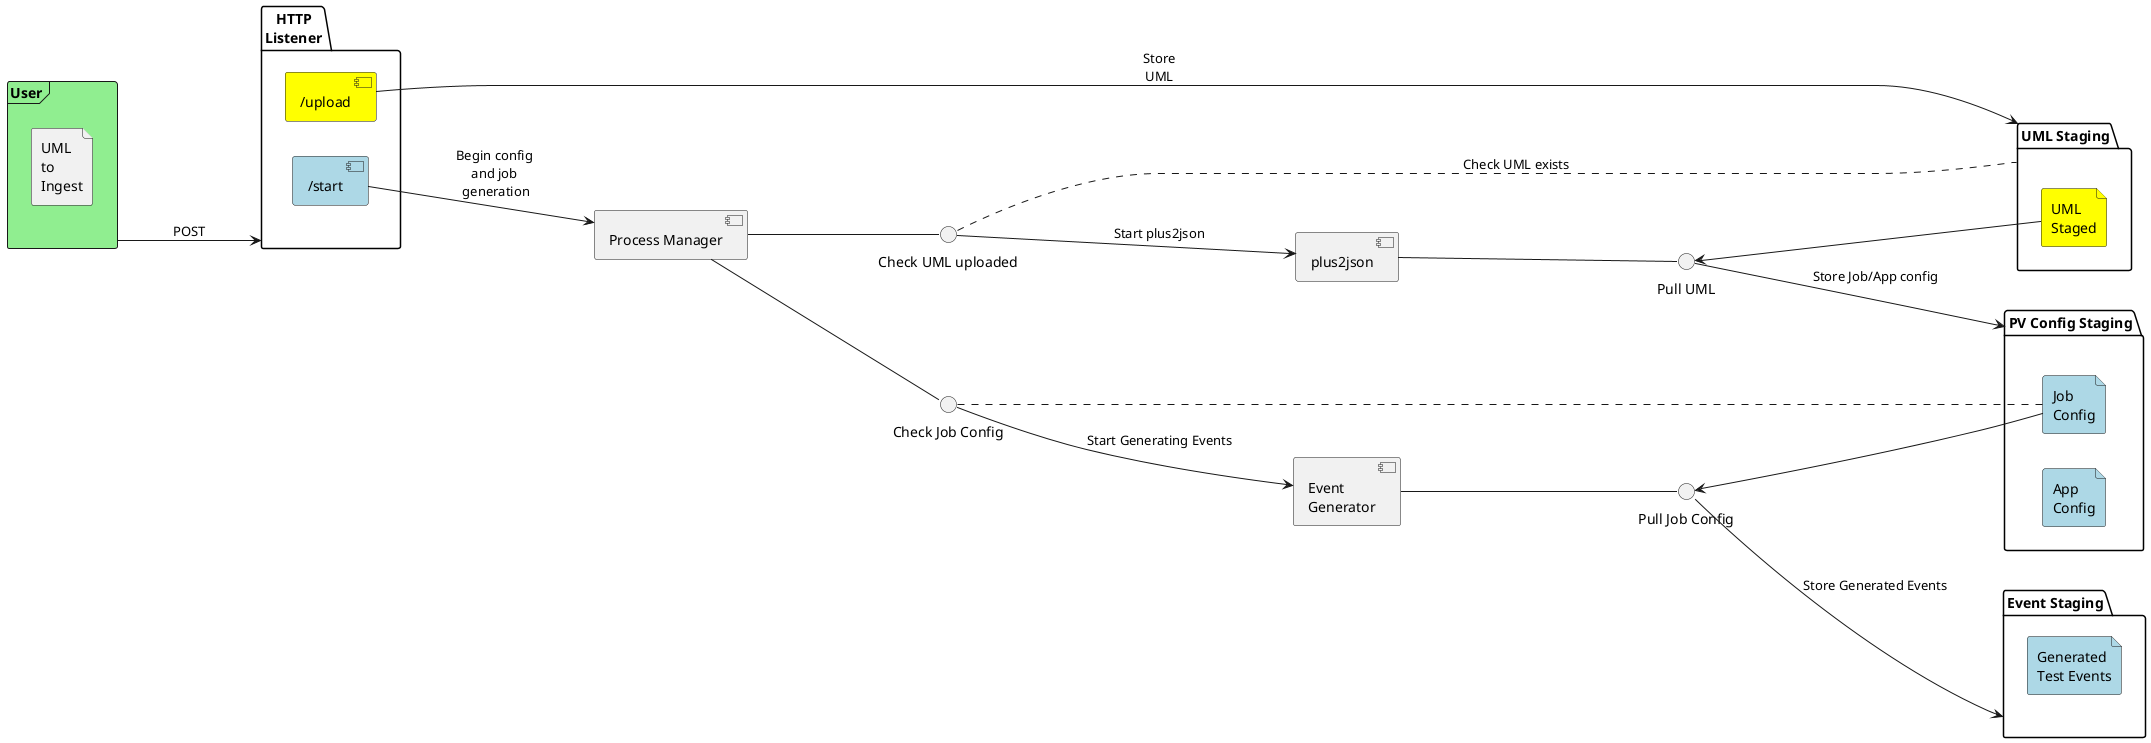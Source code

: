 @startuml Test Harness Web Mode 
left to right direction
frame agent as "User" #LightGreen {
    file file1 as "UML\nto\nIngest"
}

package http as "HTTP\nListener" {
    component upload as "/upload" #Yellow
    component start as "/start" #LightBlue
}

component processManager as "Process Manager" 

component plus2json

component eventGen as "Event\nGenerator"

interface pullJobConfig as "Pull Job Config"

folder eventStaging as "Event Staging" {
        file testEvents as "Generated\nTest Events" #LightBlue
}

folder umlStaging as "UML Staging" {
    file umlStaged as "UML\nStaged" #Yellow
}

folder PVconfig as "PV Config Staging" {
    file jobConfig as "Job\nConfig" #LightBlue
    file appConfig as "App\nConfig" #LightBlue
}

interface checkFolder as "Check UML uploaded"

interface pullUMLStaged as "Pull UML"

interface checkJobConfig as "Check Job Config"

processManager --- checkJobConfig

checkJobConfig ... jobConfig

checkJobConfig ---> eventGen : Start Generating Events

processManager --- checkFolder

eventGen --- pullJobConfig

pullJobConfig <--- jobConfig

pullJobConfig ---> eventStaging : Store Generated Events

agent ---> http : POST

start ---> processManager : Begin config\nand job\n generation

checkFolder ---> plus2json : Start plus2json

checkFolder ... umlStaging : Check UML exists

upload ---> umlStaging : Store\nUML

plus2json --- pullUMLStaged

pullUMLStaged ---> PVconfig : Store Job/App config

pullUMLStaged <--- umlStaged

@enduml